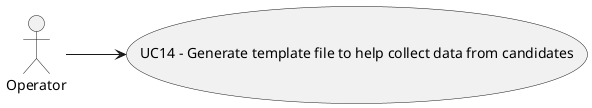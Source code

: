 @startuml

actor Operator as op

left to right direction

op --> (UC14 - Generate template file to help collect data from candidates)

@enduml